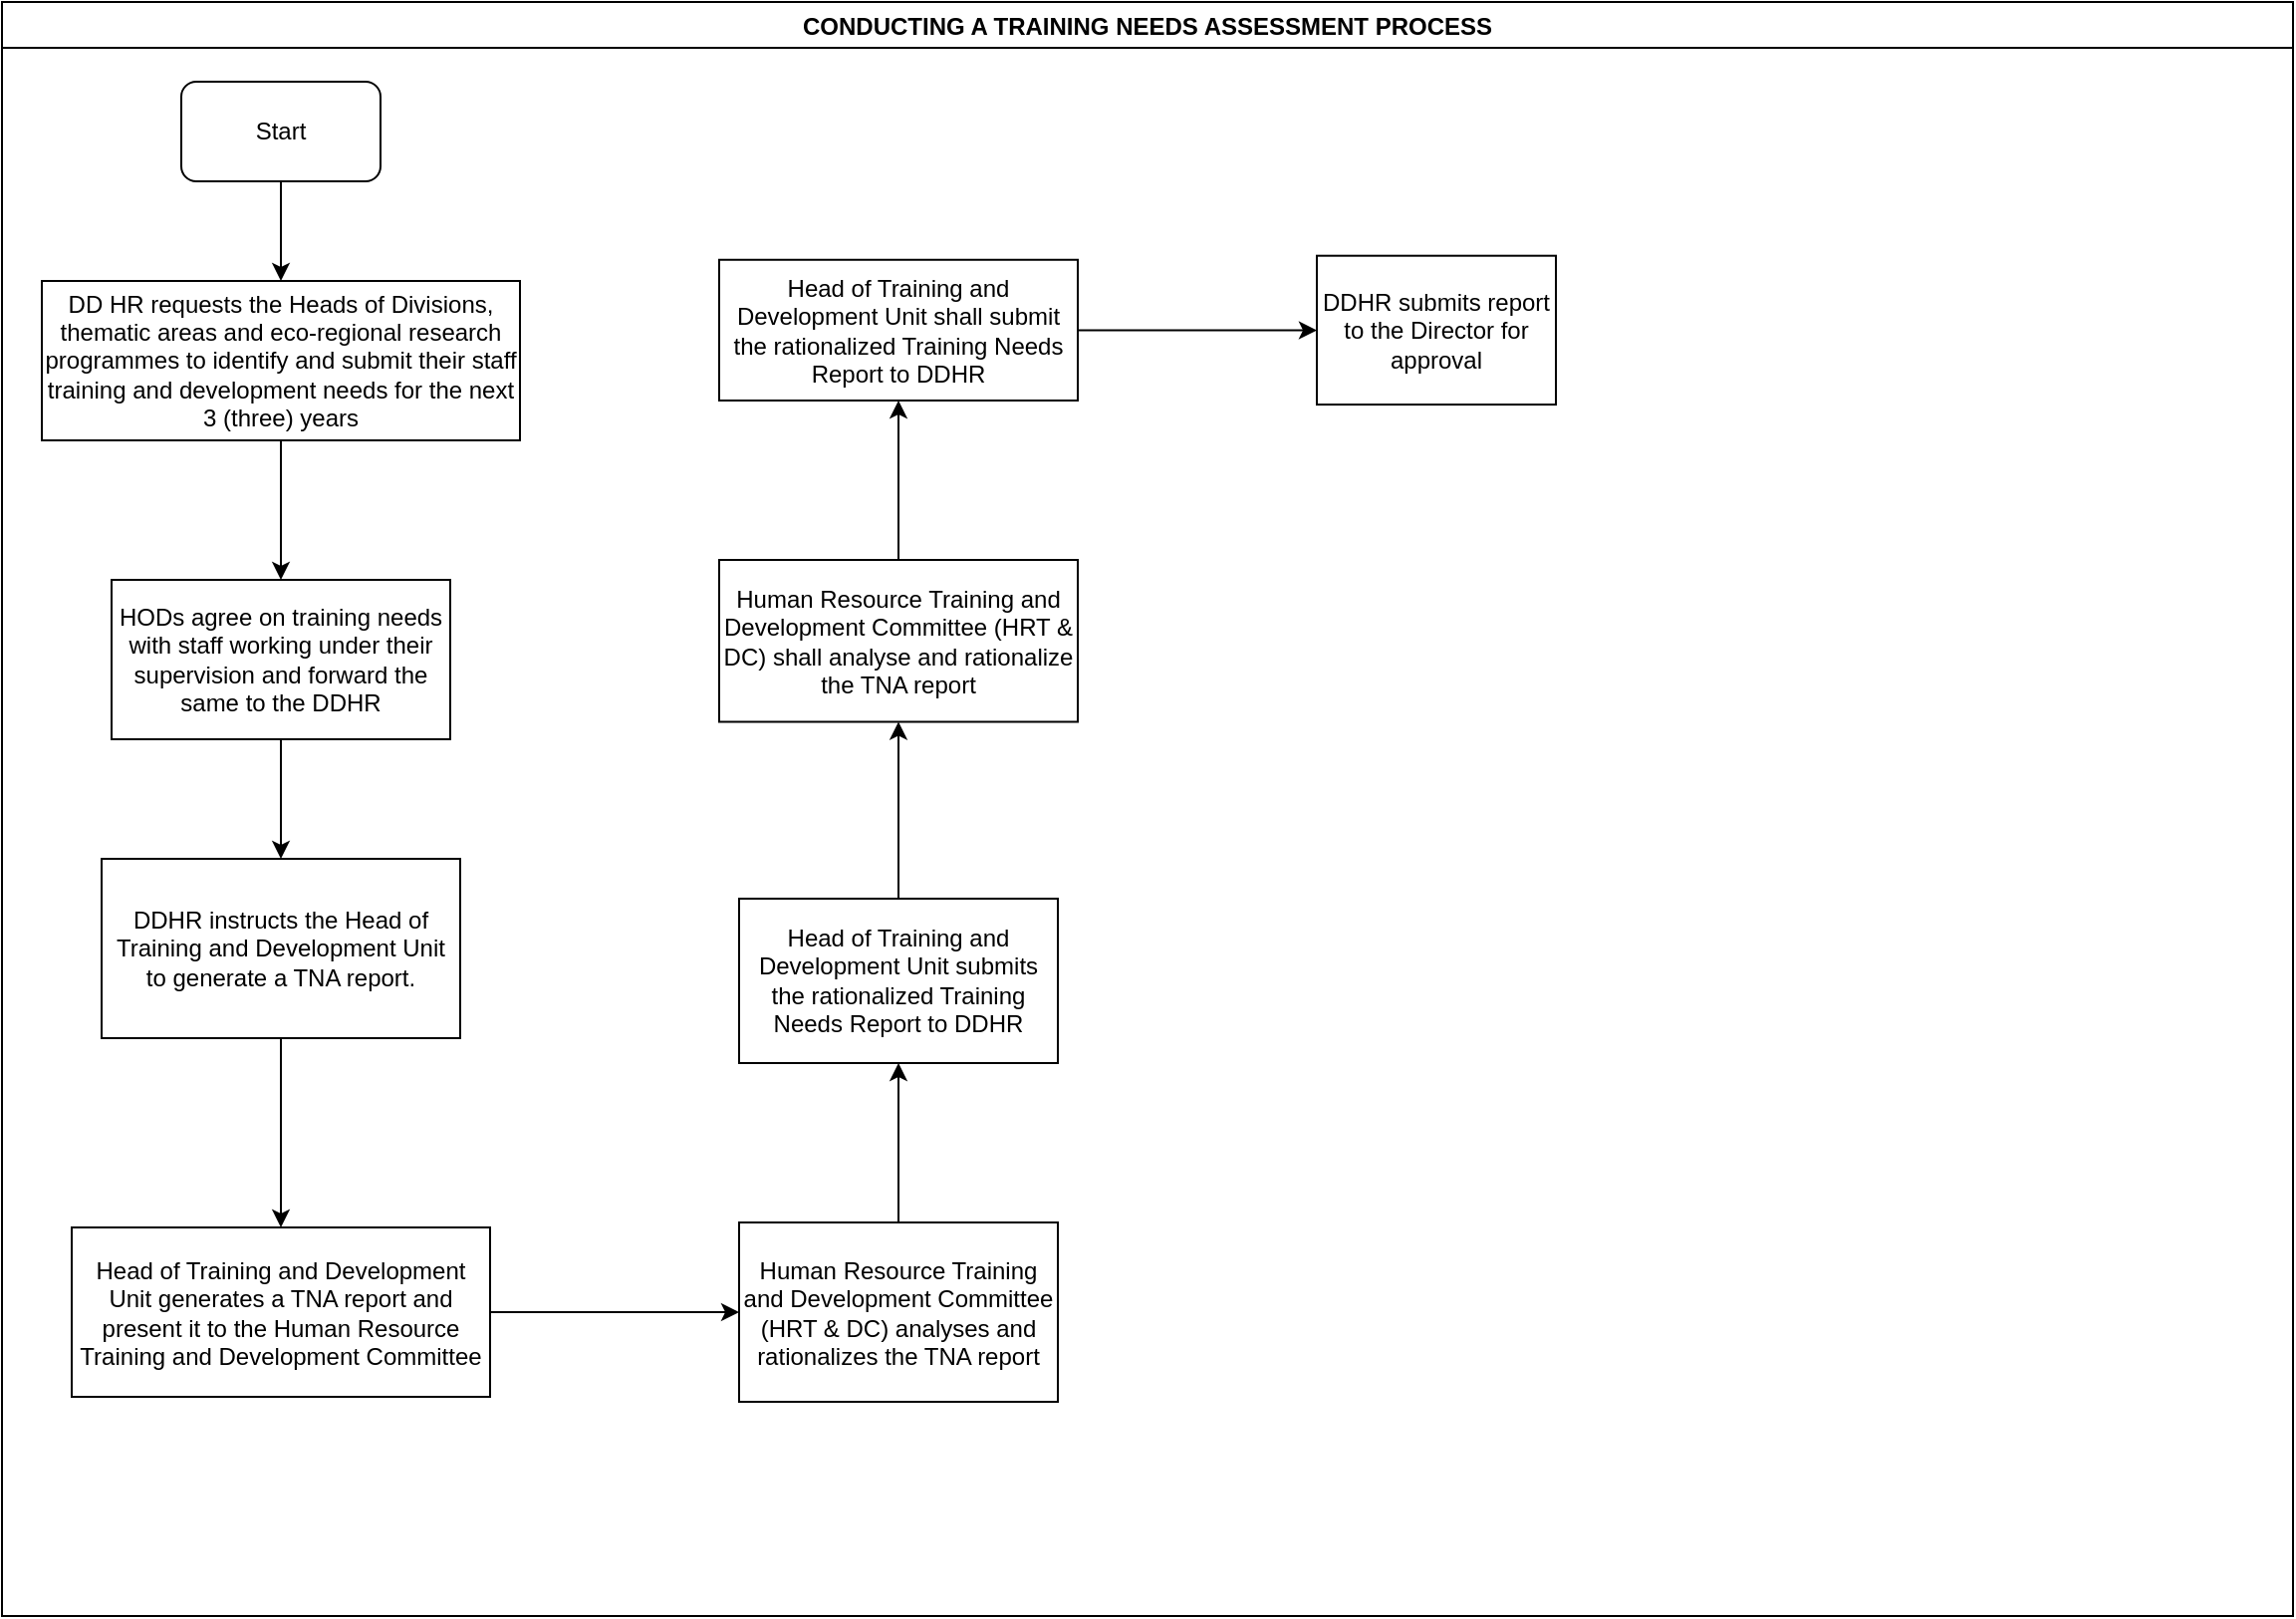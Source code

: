 <mxfile version="14.2.4" type="github">
  <diagram id="dTMpoPVIkahXSZqtG1Pm" name="Page-1">
    <mxGraphModel dx="1038" dy="547" grid="1" gridSize="10" guides="1" tooltips="1" connect="1" arrows="1" fold="1" page="1" pageScale="1" pageWidth="1169" pageHeight="827" math="0" shadow="0">
      <root>
        <mxCell id="0" />
        <mxCell id="1" parent="0" />
        <mxCell id="pj5xqQpvPvO0I1Rtv7KB-1" value="CONDUCTING A TRAINING NEEDS ASSESSMENT PROCESS" style="swimlane;" vertex="1" parent="1">
          <mxGeometry x="10" y="10" width="1150" height="810" as="geometry" />
        </mxCell>
        <mxCell id="pj5xqQpvPvO0I1Rtv7KB-2" value="Start" style="rounded=1;whiteSpace=wrap;html=1;" vertex="1" parent="pj5xqQpvPvO0I1Rtv7KB-1">
          <mxGeometry x="90" y="40" width="100" height="50" as="geometry" />
        </mxCell>
        <mxCell id="pj5xqQpvPvO0I1Rtv7KB-51" value="DD HR requests the Heads of Divisions, thematic areas and eco-regional research programmes to identify and submit their staff training and development needs for the next 3 (three) years" style="rounded=0;whiteSpace=wrap;html=1;" vertex="1" parent="pj5xqQpvPvO0I1Rtv7KB-1">
          <mxGeometry x="20" y="140" width="240" height="80" as="geometry" />
        </mxCell>
        <mxCell id="pj5xqQpvPvO0I1Rtv7KB-4" value="" style="edgeStyle=orthogonalEdgeStyle;rounded=0;orthogonalLoop=1;jettySize=auto;html=1;entryX=0.5;entryY=0;entryDx=0;entryDy=0;" edge="1" parent="pj5xqQpvPvO0I1Rtv7KB-1" source="pj5xqQpvPvO0I1Rtv7KB-2" target="pj5xqQpvPvO0I1Rtv7KB-51">
          <mxGeometry relative="1" as="geometry">
            <mxPoint x="140" y="140" as="targetPoint" />
          </mxGeometry>
        </mxCell>
        <mxCell id="pj5xqQpvPvO0I1Rtv7KB-52" value="HODs agree on training needs with staff working under their supervision and forward the same to the DDHR" style="whiteSpace=wrap;html=1;rounded=0;" vertex="1" parent="pj5xqQpvPvO0I1Rtv7KB-1">
          <mxGeometry x="55" y="290" width="170" height="80" as="geometry" />
        </mxCell>
        <mxCell id="pj5xqQpvPvO0I1Rtv7KB-53" value="" style="edgeStyle=orthogonalEdgeStyle;rounded=0;orthogonalLoop=1;jettySize=auto;html=1;" edge="1" parent="pj5xqQpvPvO0I1Rtv7KB-1" source="pj5xqQpvPvO0I1Rtv7KB-51" target="pj5xqQpvPvO0I1Rtv7KB-52">
          <mxGeometry relative="1" as="geometry" />
        </mxCell>
        <mxCell id="pj5xqQpvPvO0I1Rtv7KB-56" value="Head of Training and Development Unit generates a TNA report and present it to the Human Resource Training and Development Committee" style="whiteSpace=wrap;html=1;rounded=0;" vertex="1" parent="pj5xqQpvPvO0I1Rtv7KB-1">
          <mxGeometry x="35" y="615" width="210" height="85" as="geometry" />
        </mxCell>
        <mxCell id="pj5xqQpvPvO0I1Rtv7KB-60" value="Human Resource Training and Development Committee (HRT &amp;amp; DC) analyses and rationalizes the TNA report" style="whiteSpace=wrap;html=1;rounded=0;" vertex="1" parent="pj5xqQpvPvO0I1Rtv7KB-1">
          <mxGeometry x="370" y="612.5" width="160" height="90" as="geometry" />
        </mxCell>
        <mxCell id="pj5xqQpvPvO0I1Rtv7KB-61" value="" style="edgeStyle=orthogonalEdgeStyle;rounded=0;orthogonalLoop=1;jettySize=auto;html=1;" edge="1" parent="pj5xqQpvPvO0I1Rtv7KB-1" source="pj5xqQpvPvO0I1Rtv7KB-56" target="pj5xqQpvPvO0I1Rtv7KB-60">
          <mxGeometry relative="1" as="geometry" />
        </mxCell>
        <mxCell id="pj5xqQpvPvO0I1Rtv7KB-64" value="Human Resource Training and Development Committee (HRT &amp;amp; DC) shall analyse and rationalize the TNA report" style="whiteSpace=wrap;html=1;rounded=0;" vertex="1" parent="pj5xqQpvPvO0I1Rtv7KB-1">
          <mxGeometry x="360" y="280" width="180" height="81.25" as="geometry" />
        </mxCell>
        <mxCell id="pj5xqQpvPvO0I1Rtv7KB-68" value="DDHR submits report to the Director for approval" style="whiteSpace=wrap;html=1;rounded=0;" vertex="1" parent="pj5xqQpvPvO0I1Rtv7KB-1">
          <mxGeometry x="660" y="127.35" width="120" height="74.69" as="geometry" />
        </mxCell>
        <mxCell id="pj5xqQpvPvO0I1Rtv7KB-57" value="" style="edgeStyle=orthogonalEdgeStyle;rounded=0;orthogonalLoop=1;jettySize=auto;html=1;" edge="1" parent="1" source="pj5xqQpvPvO0I1Rtv7KB-54" target="pj5xqQpvPvO0I1Rtv7KB-56">
          <mxGeometry relative="1" as="geometry" />
        </mxCell>
        <mxCell id="pj5xqQpvPvO0I1Rtv7KB-54" value="DDHR instructs the Head of Training and Development Unit to generate a TNA report." style="whiteSpace=wrap;html=1;rounded=0;" vertex="1" parent="1">
          <mxGeometry x="60" y="440" width="180" height="90" as="geometry" />
        </mxCell>
        <mxCell id="pj5xqQpvPvO0I1Rtv7KB-55" value="" style="edgeStyle=orthogonalEdgeStyle;rounded=0;orthogonalLoop=1;jettySize=auto;html=1;" edge="1" parent="1" source="pj5xqQpvPvO0I1Rtv7KB-52" target="pj5xqQpvPvO0I1Rtv7KB-54">
          <mxGeometry relative="1" as="geometry" />
        </mxCell>
        <mxCell id="pj5xqQpvPvO0I1Rtv7KB-65" value="" style="edgeStyle=orthogonalEdgeStyle;rounded=0;orthogonalLoop=1;jettySize=auto;html=1;" edge="1" parent="1" source="pj5xqQpvPvO0I1Rtv7KB-62" target="pj5xqQpvPvO0I1Rtv7KB-64">
          <mxGeometry relative="1" as="geometry" />
        </mxCell>
        <mxCell id="pj5xqQpvPvO0I1Rtv7KB-62" value="Head of Training and Development Unit submits the rationalized Training Needs Report to DDHR" style="whiteSpace=wrap;html=1;rounded=0;" vertex="1" parent="1">
          <mxGeometry x="380" y="460" width="160" height="82.5" as="geometry" />
        </mxCell>
        <mxCell id="pj5xqQpvPvO0I1Rtv7KB-63" value="" style="edgeStyle=orthogonalEdgeStyle;rounded=0;orthogonalLoop=1;jettySize=auto;html=1;" edge="1" parent="1" source="pj5xqQpvPvO0I1Rtv7KB-60" target="pj5xqQpvPvO0I1Rtv7KB-62">
          <mxGeometry relative="1" as="geometry" />
        </mxCell>
        <mxCell id="pj5xqQpvPvO0I1Rtv7KB-69" value="" style="edgeStyle=orthogonalEdgeStyle;rounded=0;orthogonalLoop=1;jettySize=auto;html=1;" edge="1" parent="1" source="pj5xqQpvPvO0I1Rtv7KB-66" target="pj5xqQpvPvO0I1Rtv7KB-68">
          <mxGeometry relative="1" as="geometry" />
        </mxCell>
        <mxCell id="pj5xqQpvPvO0I1Rtv7KB-66" value="Head of Training and Development Unit shall submit the rationalized Training Needs Report to DDHR" style="whiteSpace=wrap;html=1;rounded=0;" vertex="1" parent="1">
          <mxGeometry x="370" y="139.38" width="180" height="70.62" as="geometry" />
        </mxCell>
        <mxCell id="pj5xqQpvPvO0I1Rtv7KB-67" value="" style="edgeStyle=orthogonalEdgeStyle;rounded=0;orthogonalLoop=1;jettySize=auto;html=1;" edge="1" parent="1" source="pj5xqQpvPvO0I1Rtv7KB-64" target="pj5xqQpvPvO0I1Rtv7KB-66">
          <mxGeometry relative="1" as="geometry" />
        </mxCell>
      </root>
    </mxGraphModel>
  </diagram>
</mxfile>
